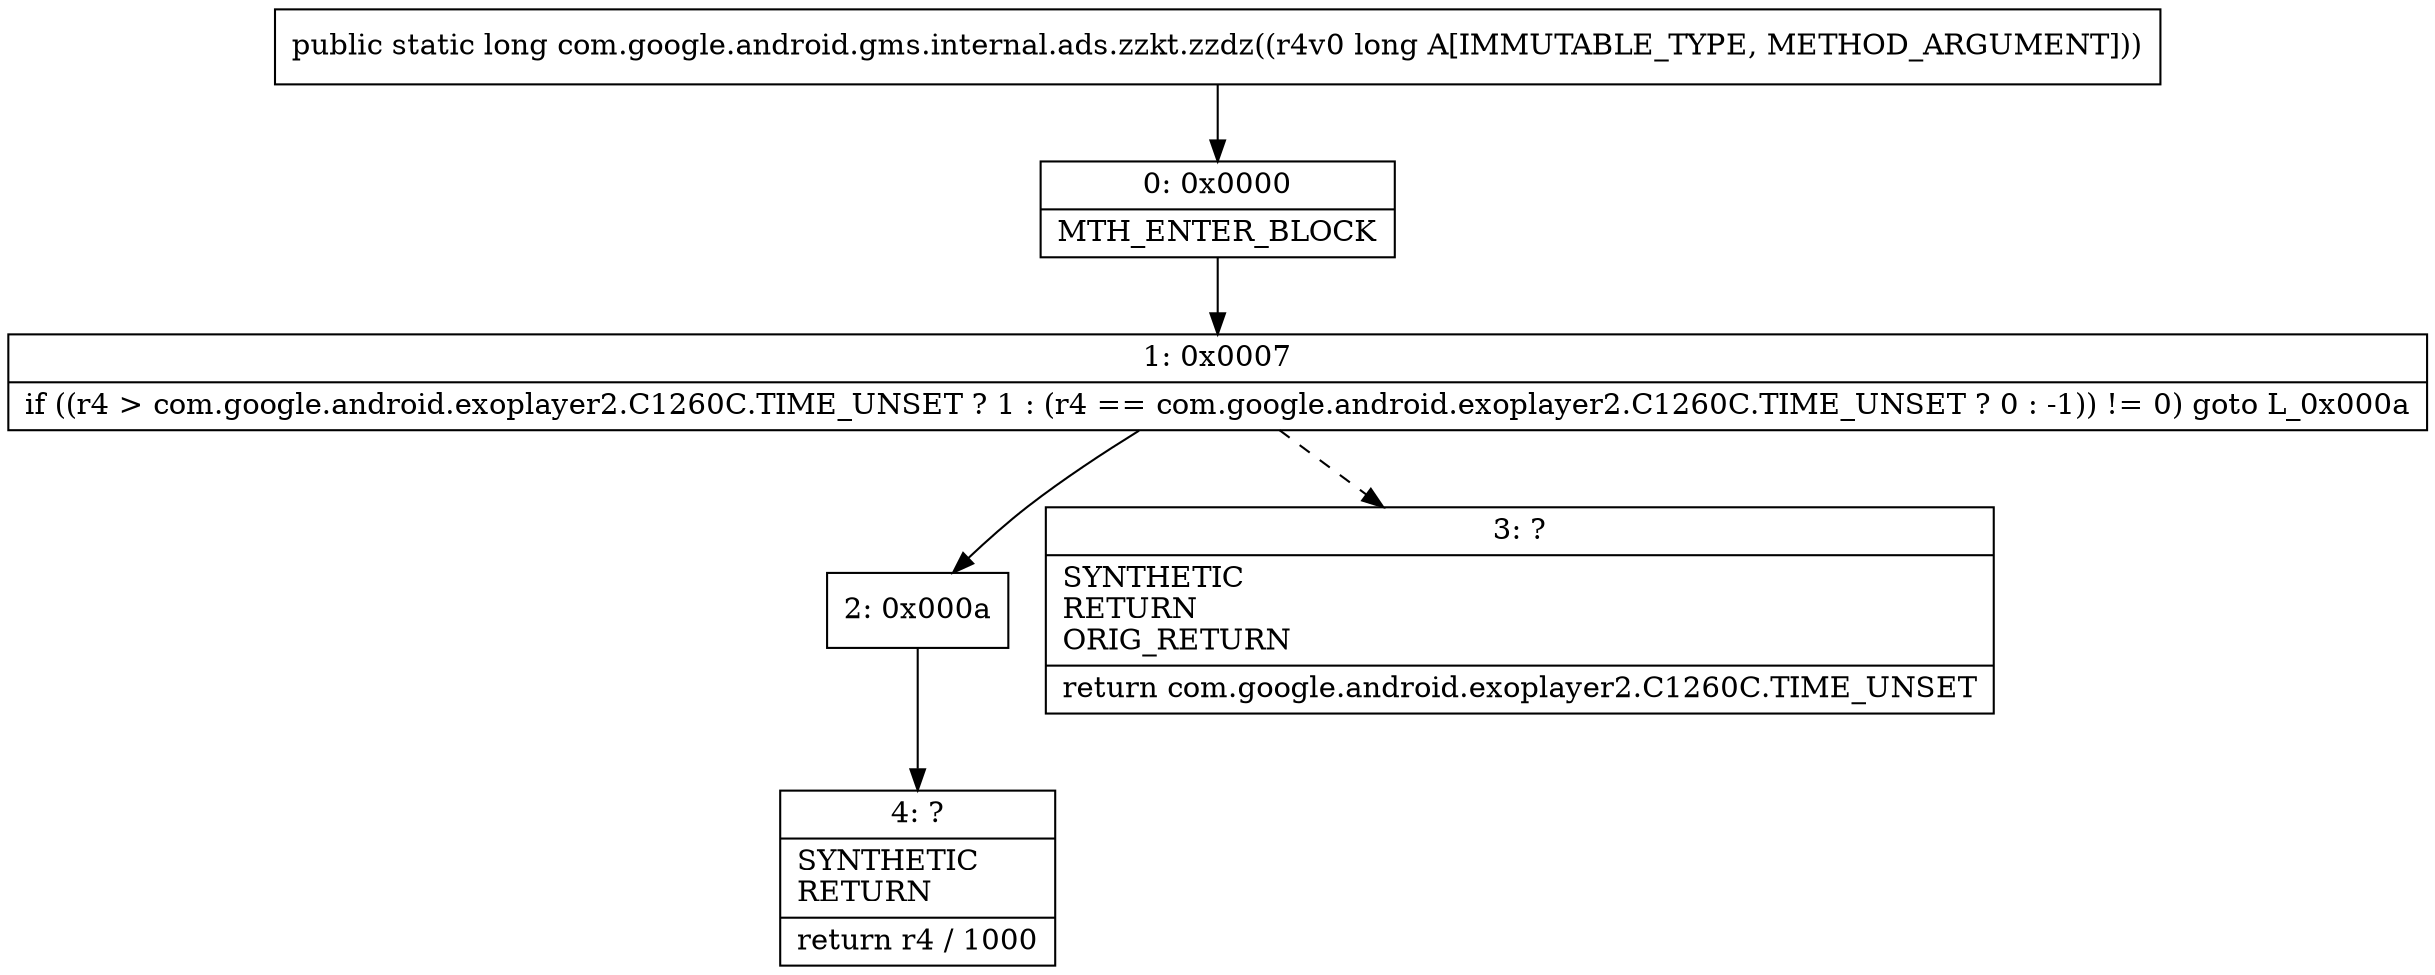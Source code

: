 digraph "CFG forcom.google.android.gms.internal.ads.zzkt.zzdz(J)J" {
Node_0 [shape=record,label="{0\:\ 0x0000|MTH_ENTER_BLOCK\l}"];
Node_1 [shape=record,label="{1\:\ 0x0007|if ((r4 \> com.google.android.exoplayer2.C1260C.TIME_UNSET ? 1 : (r4 == com.google.android.exoplayer2.C1260C.TIME_UNSET ? 0 : \-1)) != 0) goto L_0x000a\l}"];
Node_2 [shape=record,label="{2\:\ 0x000a}"];
Node_3 [shape=record,label="{3\:\ ?|SYNTHETIC\lRETURN\lORIG_RETURN\l|return com.google.android.exoplayer2.C1260C.TIME_UNSET\l}"];
Node_4 [shape=record,label="{4\:\ ?|SYNTHETIC\lRETURN\l|return r4 \/ 1000\l}"];
MethodNode[shape=record,label="{public static long com.google.android.gms.internal.ads.zzkt.zzdz((r4v0 long A[IMMUTABLE_TYPE, METHOD_ARGUMENT])) }"];
MethodNode -> Node_0;
Node_0 -> Node_1;
Node_1 -> Node_2;
Node_1 -> Node_3[style=dashed];
Node_2 -> Node_4;
}

